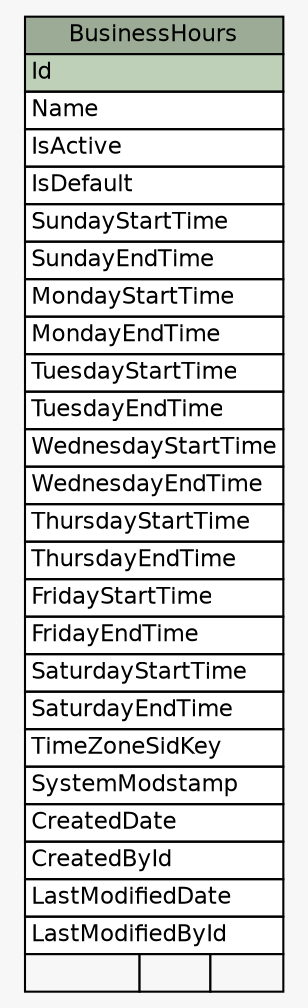 // dot 2.36.0 on Mac OS X 10.11.6
// SchemaSpy rev 590
digraph "BusinessHours" {
  graph [
    rankdir="RL"
    bgcolor="#f7f7f7"
    nodesep="0.18"
    ranksep="0.46"
    fontname="Helvetica"
    fontsize="11"
  ];
  node [
    fontname="Helvetica"
    fontsize="11"
    shape="plaintext"
  ];
  edge [
    arrowsize="0.8"
  ];
  "BusinessHours" [
    label=<
    <TABLE BORDER="0" CELLBORDER="1" CELLSPACING="0" BGCOLOR="#ffffff">
      <TR><TD COLSPAN="3" BGCOLOR="#9bab96" ALIGN="CENTER">BusinessHours</TD></TR>
      <TR><TD PORT="Id" COLSPAN="3" BGCOLOR="#bed1b8" ALIGN="LEFT">Id</TD></TR>
      <TR><TD PORT="Name" COLSPAN="3" ALIGN="LEFT">Name</TD></TR>
      <TR><TD PORT="IsActive" COLSPAN="3" ALIGN="LEFT">IsActive</TD></TR>
      <TR><TD PORT="IsDefault" COLSPAN="3" ALIGN="LEFT">IsDefault</TD></TR>
      <TR><TD PORT="SundayStartTime" COLSPAN="3" ALIGN="LEFT">SundayStartTime</TD></TR>
      <TR><TD PORT="SundayEndTime" COLSPAN="3" ALIGN="LEFT">SundayEndTime</TD></TR>
      <TR><TD PORT="MondayStartTime" COLSPAN="3" ALIGN="LEFT">MondayStartTime</TD></TR>
      <TR><TD PORT="MondayEndTime" COLSPAN="3" ALIGN="LEFT">MondayEndTime</TD></TR>
      <TR><TD PORT="TuesdayStartTime" COLSPAN="3" ALIGN="LEFT">TuesdayStartTime</TD></TR>
      <TR><TD PORT="TuesdayEndTime" COLSPAN="3" ALIGN="LEFT">TuesdayEndTime</TD></TR>
      <TR><TD PORT="WednesdayStartTime" COLSPAN="3" ALIGN="LEFT">WednesdayStartTime</TD></TR>
      <TR><TD PORT="WednesdayEndTime" COLSPAN="3" ALIGN="LEFT">WednesdayEndTime</TD></TR>
      <TR><TD PORT="ThursdayStartTime" COLSPAN="3" ALIGN="LEFT">ThursdayStartTime</TD></TR>
      <TR><TD PORT="ThursdayEndTime" COLSPAN="3" ALIGN="LEFT">ThursdayEndTime</TD></TR>
      <TR><TD PORT="FridayStartTime" COLSPAN="3" ALIGN="LEFT">FridayStartTime</TD></TR>
      <TR><TD PORT="FridayEndTime" COLSPAN="3" ALIGN="LEFT">FridayEndTime</TD></TR>
      <TR><TD PORT="SaturdayStartTime" COLSPAN="3" ALIGN="LEFT">SaturdayStartTime</TD></TR>
      <TR><TD PORT="SaturdayEndTime" COLSPAN="3" ALIGN="LEFT">SaturdayEndTime</TD></TR>
      <TR><TD PORT="TimeZoneSidKey" COLSPAN="3" ALIGN="LEFT">TimeZoneSidKey</TD></TR>
      <TR><TD PORT="SystemModstamp" COLSPAN="3" ALIGN="LEFT">SystemModstamp</TD></TR>
      <TR><TD PORT="CreatedDate" COLSPAN="3" ALIGN="LEFT">CreatedDate</TD></TR>
      <TR><TD PORT="CreatedById" COLSPAN="3" ALIGN="LEFT">CreatedById</TD></TR>
      <TR><TD PORT="LastModifiedDate" COLSPAN="3" ALIGN="LEFT">LastModifiedDate</TD></TR>
      <TR><TD PORT="LastModifiedById" COLSPAN="3" ALIGN="LEFT">LastModifiedById</TD></TR>
      <TR><TD ALIGN="LEFT" BGCOLOR="#f7f7f7">  </TD><TD ALIGN="RIGHT" BGCOLOR="#f7f7f7">  </TD><TD ALIGN="RIGHT" BGCOLOR="#f7f7f7">  </TD></TR>
    </TABLE>>
    URL="tables/BusinessHours.html"
    tooltip="BusinessHours"
  ];
}
